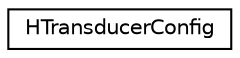 digraph "Graphical Class Hierarchy"
{
  edge [fontname="Helvetica",fontsize="10",labelfontname="Helvetica",labelfontsize="10"];
  node [fontname="Helvetica",fontsize="10",shape=record];
  rankdir="LR";
  Node0 [label="HTransducerConfig",height=0.2,width=0.4,color="black", fillcolor="white", style="filled",URL="$structkaldi_1_1HTransducerConfig.html",tooltip="Configuration class for the GetHTransducer() function; see The HTransducerConfig configuration class ..."];
}
